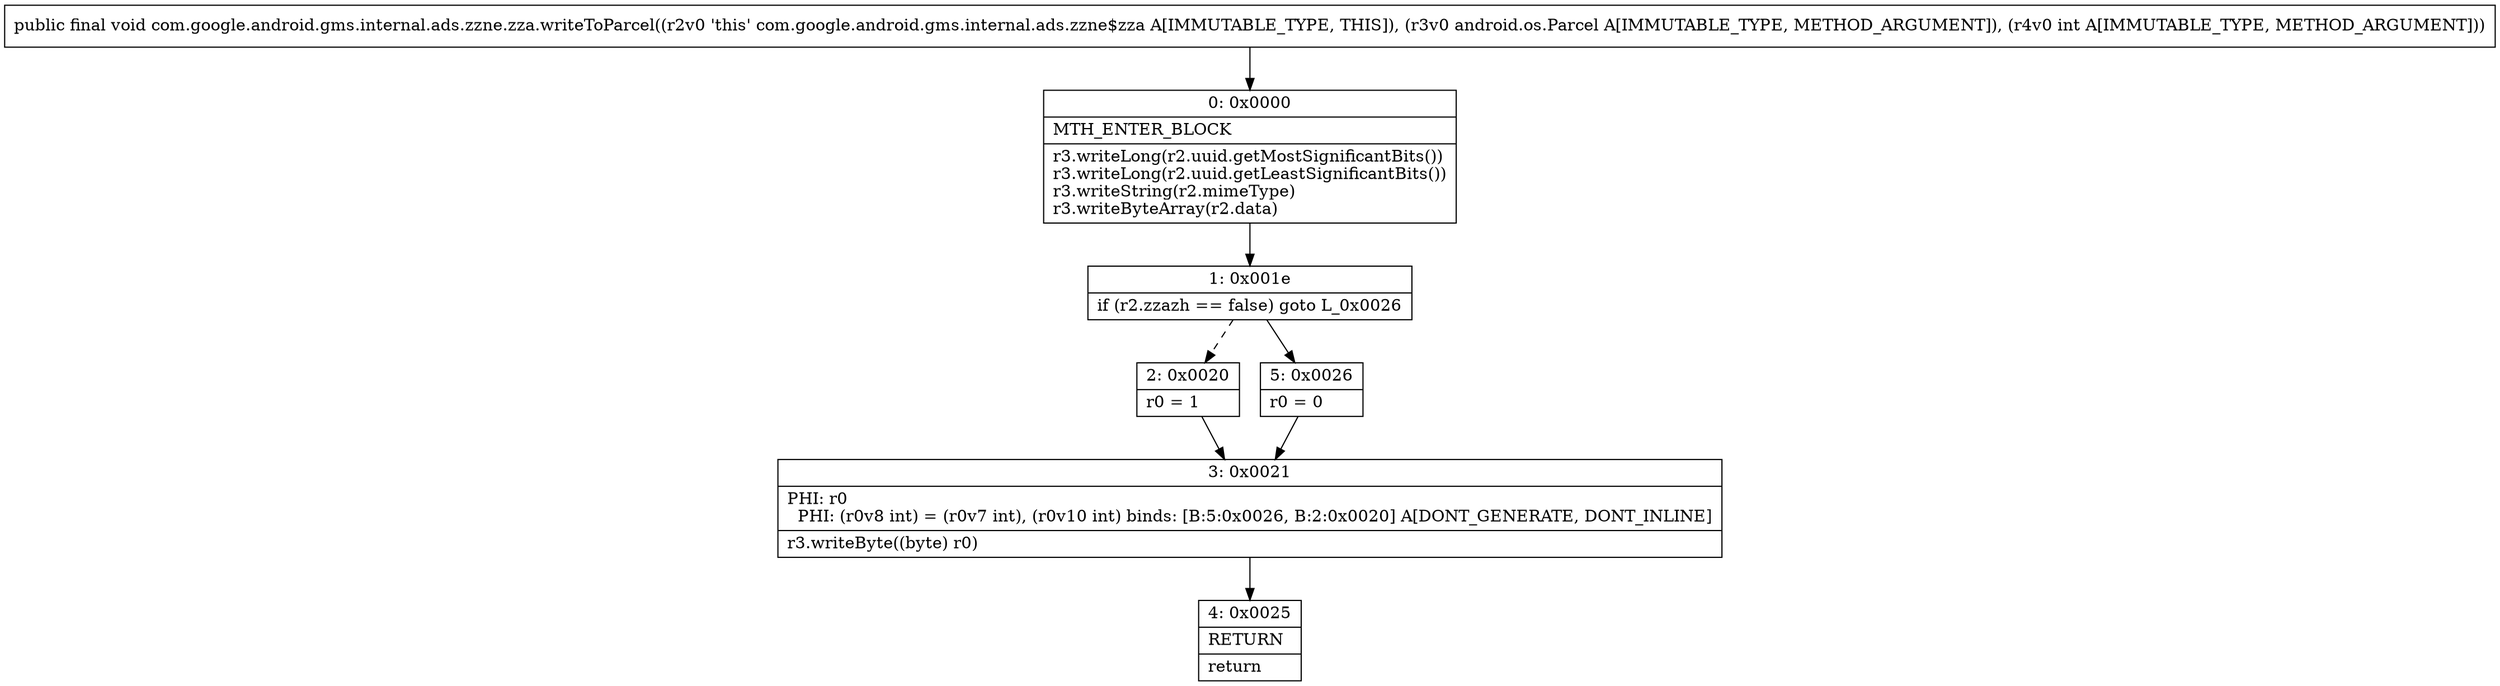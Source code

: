 digraph "CFG forcom.google.android.gms.internal.ads.zzne.zza.writeToParcel(Landroid\/os\/Parcel;I)V" {
Node_0 [shape=record,label="{0\:\ 0x0000|MTH_ENTER_BLOCK\l|r3.writeLong(r2.uuid.getMostSignificantBits())\lr3.writeLong(r2.uuid.getLeastSignificantBits())\lr3.writeString(r2.mimeType)\lr3.writeByteArray(r2.data)\l}"];
Node_1 [shape=record,label="{1\:\ 0x001e|if (r2.zzazh == false) goto L_0x0026\l}"];
Node_2 [shape=record,label="{2\:\ 0x0020|r0 = 1\l}"];
Node_3 [shape=record,label="{3\:\ 0x0021|PHI: r0 \l  PHI: (r0v8 int) = (r0v7 int), (r0v10 int) binds: [B:5:0x0026, B:2:0x0020] A[DONT_GENERATE, DONT_INLINE]\l|r3.writeByte((byte) r0)\l}"];
Node_4 [shape=record,label="{4\:\ 0x0025|RETURN\l|return\l}"];
Node_5 [shape=record,label="{5\:\ 0x0026|r0 = 0\l}"];
MethodNode[shape=record,label="{public final void com.google.android.gms.internal.ads.zzne.zza.writeToParcel((r2v0 'this' com.google.android.gms.internal.ads.zzne$zza A[IMMUTABLE_TYPE, THIS]), (r3v0 android.os.Parcel A[IMMUTABLE_TYPE, METHOD_ARGUMENT]), (r4v0 int A[IMMUTABLE_TYPE, METHOD_ARGUMENT])) }"];
MethodNode -> Node_0;
Node_0 -> Node_1;
Node_1 -> Node_2[style=dashed];
Node_1 -> Node_5;
Node_2 -> Node_3;
Node_3 -> Node_4;
Node_5 -> Node_3;
}

